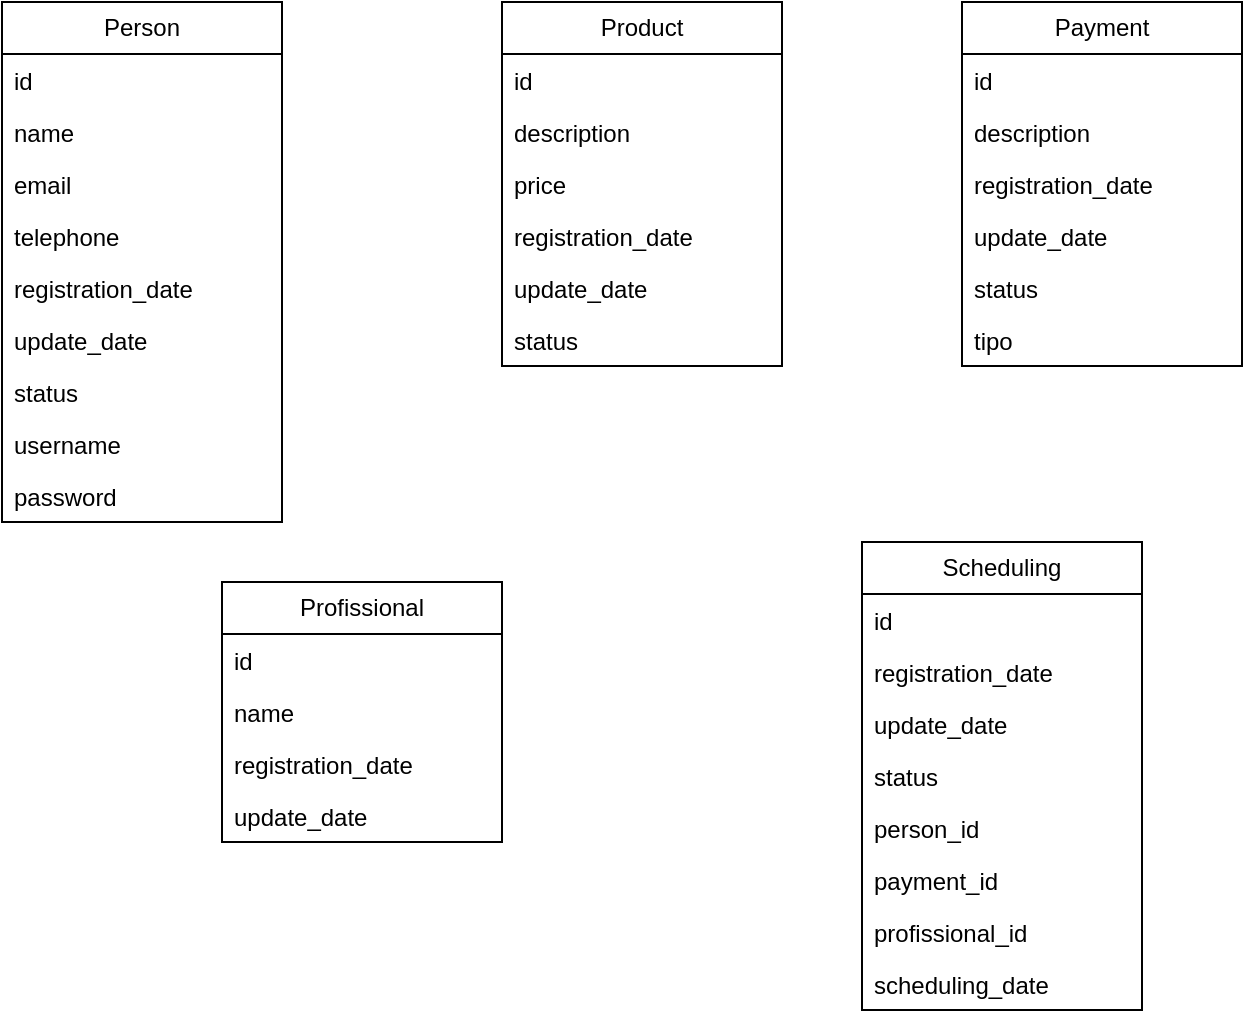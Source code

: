 <mxfile version="26.1.3">
  <diagram name="Página-1" id="Ypi8zajXE4CnerdbXZY2">
    <mxGraphModel dx="1674" dy="746" grid="1" gridSize="10" guides="1" tooltips="1" connect="1" arrows="1" fold="1" page="1" pageScale="1" pageWidth="827" pageHeight="1169" math="0" shadow="0">
      <root>
        <mxCell id="0" />
        <mxCell id="1" parent="0" />
        <mxCell id="1gxR2JI7KWspUDncfXjb-1" value="Person" style="swimlane;fontStyle=0;childLayout=stackLayout;horizontal=1;startSize=26;fillColor=none;horizontalStack=0;resizeParent=1;resizeParentMax=0;resizeLast=0;collapsible=1;marginBottom=0;whiteSpace=wrap;html=1;" vertex="1" parent="1">
          <mxGeometry x="130" y="30" width="140" height="260" as="geometry" />
        </mxCell>
        <mxCell id="1gxR2JI7KWspUDncfXjb-2" value="id" style="text;strokeColor=none;fillColor=none;align=left;verticalAlign=top;spacingLeft=4;spacingRight=4;overflow=hidden;rotatable=0;points=[[0,0.5],[1,0.5]];portConstraint=eastwest;whiteSpace=wrap;html=1;" vertex="1" parent="1gxR2JI7KWspUDncfXjb-1">
          <mxGeometry y="26" width="140" height="26" as="geometry" />
        </mxCell>
        <mxCell id="1gxR2JI7KWspUDncfXjb-3" value="name&lt;div&gt;&lt;br&gt;&lt;/div&gt;" style="text;strokeColor=none;fillColor=none;align=left;verticalAlign=top;spacingLeft=4;spacingRight=4;overflow=hidden;rotatable=0;points=[[0,0.5],[1,0.5]];portConstraint=eastwest;whiteSpace=wrap;html=1;" vertex="1" parent="1gxR2JI7KWspUDncfXjb-1">
          <mxGeometry y="52" width="140" height="26" as="geometry" />
        </mxCell>
        <mxCell id="1gxR2JI7KWspUDncfXjb-4" value="email&lt;div&gt;&lt;br&gt;&lt;/div&gt;" style="text;strokeColor=none;fillColor=none;align=left;verticalAlign=top;spacingLeft=4;spacingRight=4;overflow=hidden;rotatable=0;points=[[0,0.5],[1,0.5]];portConstraint=eastwest;whiteSpace=wrap;html=1;" vertex="1" parent="1gxR2JI7KWspUDncfXjb-1">
          <mxGeometry y="78" width="140" height="26" as="geometry" />
        </mxCell>
        <mxCell id="1gxR2JI7KWspUDncfXjb-5" value="&lt;div&gt;telephone&lt;/div&gt;" style="text;strokeColor=none;fillColor=none;align=left;verticalAlign=top;spacingLeft=4;spacingRight=4;overflow=hidden;rotatable=0;points=[[0,0.5],[1,0.5]];portConstraint=eastwest;whiteSpace=wrap;html=1;" vertex="1" parent="1gxR2JI7KWspUDncfXjb-1">
          <mxGeometry y="104" width="140" height="26" as="geometry" />
        </mxCell>
        <mxCell id="1gxR2JI7KWspUDncfXjb-6" value="&lt;div&gt;registration_date&lt;/div&gt;" style="text;strokeColor=none;fillColor=none;align=left;verticalAlign=top;spacingLeft=4;spacingRight=4;overflow=hidden;rotatable=0;points=[[0,0.5],[1,0.5]];portConstraint=eastwest;whiteSpace=wrap;html=1;" vertex="1" parent="1gxR2JI7KWspUDncfXjb-1">
          <mxGeometry y="130" width="140" height="26" as="geometry" />
        </mxCell>
        <mxCell id="1gxR2JI7KWspUDncfXjb-33" value="&lt;div&gt;update_date&lt;/div&gt;" style="text;strokeColor=none;fillColor=none;align=left;verticalAlign=top;spacingLeft=4;spacingRight=4;overflow=hidden;rotatable=0;points=[[0,0.5],[1,0.5]];portConstraint=eastwest;whiteSpace=wrap;html=1;" vertex="1" parent="1gxR2JI7KWspUDncfXjb-1">
          <mxGeometry y="156" width="140" height="26" as="geometry" />
        </mxCell>
        <mxCell id="1gxR2JI7KWspUDncfXjb-7" value="&lt;div&gt;status&lt;/div&gt;" style="text;strokeColor=none;fillColor=none;align=left;verticalAlign=top;spacingLeft=4;spacingRight=4;overflow=hidden;rotatable=0;points=[[0,0.5],[1,0.5]];portConstraint=eastwest;whiteSpace=wrap;html=1;" vertex="1" parent="1gxR2JI7KWspUDncfXjb-1">
          <mxGeometry y="182" width="140" height="26" as="geometry" />
        </mxCell>
        <mxCell id="1gxR2JI7KWspUDncfXjb-8" value="&lt;div&gt;username&lt;/div&gt;&lt;div&gt;&lt;br&gt;&lt;/div&gt;" style="text;strokeColor=none;fillColor=none;align=left;verticalAlign=top;spacingLeft=4;spacingRight=4;overflow=hidden;rotatable=0;points=[[0,0.5],[1,0.5]];portConstraint=eastwest;whiteSpace=wrap;html=1;" vertex="1" parent="1gxR2JI7KWspUDncfXjb-1">
          <mxGeometry y="208" width="140" height="26" as="geometry" />
        </mxCell>
        <mxCell id="1gxR2JI7KWspUDncfXjb-9" value="&lt;div&gt;password&lt;/div&gt;&lt;div&gt;&lt;br&gt;&lt;/div&gt;" style="text;strokeColor=none;fillColor=none;align=left;verticalAlign=top;spacingLeft=4;spacingRight=4;overflow=hidden;rotatable=0;points=[[0,0.5],[1,0.5]];portConstraint=eastwest;whiteSpace=wrap;html=1;" vertex="1" parent="1gxR2JI7KWspUDncfXjb-1">
          <mxGeometry y="234" width="140" height="26" as="geometry" />
        </mxCell>
        <mxCell id="1gxR2JI7KWspUDncfXjb-10" value="Product" style="swimlane;fontStyle=0;childLayout=stackLayout;horizontal=1;startSize=26;fillColor=none;horizontalStack=0;resizeParent=1;resizeParentMax=0;resizeLast=0;collapsible=1;marginBottom=0;whiteSpace=wrap;html=1;" vertex="1" parent="1">
          <mxGeometry x="380" y="30" width="140" height="182" as="geometry" />
        </mxCell>
        <mxCell id="1gxR2JI7KWspUDncfXjb-11" value="id" style="text;strokeColor=none;fillColor=none;align=left;verticalAlign=top;spacingLeft=4;spacingRight=4;overflow=hidden;rotatable=0;points=[[0,0.5],[1,0.5]];portConstraint=eastwest;whiteSpace=wrap;html=1;" vertex="1" parent="1gxR2JI7KWspUDncfXjb-10">
          <mxGeometry y="26" width="140" height="26" as="geometry" />
        </mxCell>
        <mxCell id="1gxR2JI7KWspUDncfXjb-12" value="&lt;div&gt;description&lt;/div&gt;" style="text;strokeColor=none;fillColor=none;align=left;verticalAlign=top;spacingLeft=4;spacingRight=4;overflow=hidden;rotatable=0;points=[[0,0.5],[1,0.5]];portConstraint=eastwest;whiteSpace=wrap;html=1;" vertex="1" parent="1gxR2JI7KWspUDncfXjb-10">
          <mxGeometry y="52" width="140" height="26" as="geometry" />
        </mxCell>
        <mxCell id="1gxR2JI7KWspUDncfXjb-13" value="&lt;div&gt;price&lt;/div&gt;" style="text;strokeColor=none;fillColor=none;align=left;verticalAlign=top;spacingLeft=4;spacingRight=4;overflow=hidden;rotatable=0;points=[[0,0.5],[1,0.5]];portConstraint=eastwest;whiteSpace=wrap;html=1;" vertex="1" parent="1gxR2JI7KWspUDncfXjb-10">
          <mxGeometry y="78" width="140" height="26" as="geometry" />
        </mxCell>
        <mxCell id="1gxR2JI7KWspUDncfXjb-14" value="&lt;div&gt;registration_date&lt;/div&gt;" style="text;strokeColor=none;fillColor=none;align=left;verticalAlign=top;spacingLeft=4;spacingRight=4;overflow=hidden;rotatable=0;points=[[0,0.5],[1,0.5]];portConstraint=eastwest;whiteSpace=wrap;html=1;" vertex="1" parent="1gxR2JI7KWspUDncfXjb-10">
          <mxGeometry y="104" width="140" height="26" as="geometry" />
        </mxCell>
        <mxCell id="1gxR2JI7KWspUDncfXjb-35" value="&lt;div&gt;update_date&lt;/div&gt;" style="text;strokeColor=none;fillColor=none;align=left;verticalAlign=top;spacingLeft=4;spacingRight=4;overflow=hidden;rotatable=0;points=[[0,0.5],[1,0.5]];portConstraint=eastwest;whiteSpace=wrap;html=1;" vertex="1" parent="1gxR2JI7KWspUDncfXjb-10">
          <mxGeometry y="130" width="140" height="26" as="geometry" />
        </mxCell>
        <mxCell id="1gxR2JI7KWspUDncfXjb-16" value="&lt;div&gt;status&lt;/div&gt;" style="text;strokeColor=none;fillColor=none;align=left;verticalAlign=top;spacingLeft=4;spacingRight=4;overflow=hidden;rotatable=0;points=[[0,0.5],[1,0.5]];portConstraint=eastwest;whiteSpace=wrap;html=1;" vertex="1" parent="1gxR2JI7KWspUDncfXjb-10">
          <mxGeometry y="156" width="140" height="26" as="geometry" />
        </mxCell>
        <mxCell id="1gxR2JI7KWspUDncfXjb-19" value="Payment" style="swimlane;fontStyle=0;childLayout=stackLayout;horizontal=1;startSize=26;fillColor=none;horizontalStack=0;resizeParent=1;resizeParentMax=0;resizeLast=0;collapsible=1;marginBottom=0;whiteSpace=wrap;html=1;" vertex="1" parent="1">
          <mxGeometry x="610" y="30" width="140" height="182" as="geometry" />
        </mxCell>
        <mxCell id="1gxR2JI7KWspUDncfXjb-20" value="id" style="text;strokeColor=none;fillColor=none;align=left;verticalAlign=top;spacingLeft=4;spacingRight=4;overflow=hidden;rotatable=0;points=[[0,0.5],[1,0.5]];portConstraint=eastwest;whiteSpace=wrap;html=1;" vertex="1" parent="1gxR2JI7KWspUDncfXjb-19">
          <mxGeometry y="26" width="140" height="26" as="geometry" />
        </mxCell>
        <mxCell id="1gxR2JI7KWspUDncfXjb-21" value="&lt;div&gt;description&lt;/div&gt;" style="text;strokeColor=none;fillColor=none;align=left;verticalAlign=top;spacingLeft=4;spacingRight=4;overflow=hidden;rotatable=0;points=[[0,0.5],[1,0.5]];portConstraint=eastwest;whiteSpace=wrap;html=1;" vertex="1" parent="1gxR2JI7KWspUDncfXjb-19">
          <mxGeometry y="52" width="140" height="26" as="geometry" />
        </mxCell>
        <mxCell id="1gxR2JI7KWspUDncfXjb-23" value="&lt;div&gt;registration_date&lt;/div&gt;" style="text;strokeColor=none;fillColor=none;align=left;verticalAlign=top;spacingLeft=4;spacingRight=4;overflow=hidden;rotatable=0;points=[[0,0.5],[1,0.5]];portConstraint=eastwest;whiteSpace=wrap;html=1;" vertex="1" parent="1gxR2JI7KWspUDncfXjb-19">
          <mxGeometry y="78" width="140" height="26" as="geometry" />
        </mxCell>
        <mxCell id="1gxR2JI7KWspUDncfXjb-37" value="&lt;div&gt;update_date&lt;/div&gt;" style="text;strokeColor=none;fillColor=none;align=left;verticalAlign=top;spacingLeft=4;spacingRight=4;overflow=hidden;rotatable=0;points=[[0,0.5],[1,0.5]];portConstraint=eastwest;whiteSpace=wrap;html=1;" vertex="1" parent="1gxR2JI7KWspUDncfXjb-19">
          <mxGeometry y="104" width="140" height="26" as="geometry" />
        </mxCell>
        <mxCell id="1gxR2JI7KWspUDncfXjb-24" value="&lt;div&gt;status&lt;/div&gt;" style="text;strokeColor=none;fillColor=none;align=left;verticalAlign=top;spacingLeft=4;spacingRight=4;overflow=hidden;rotatable=0;points=[[0,0.5],[1,0.5]];portConstraint=eastwest;whiteSpace=wrap;html=1;" vertex="1" parent="1gxR2JI7KWspUDncfXjb-19">
          <mxGeometry y="130" width="140" height="26" as="geometry" />
        </mxCell>
        <mxCell id="1gxR2JI7KWspUDncfXjb-25" value="&lt;div&gt;tipo&lt;/div&gt;&lt;div&gt;&lt;br&gt;&lt;/div&gt;" style="text;strokeColor=none;fillColor=none;align=left;verticalAlign=top;spacingLeft=4;spacingRight=4;overflow=hidden;rotatable=0;points=[[0,0.5],[1,0.5]];portConstraint=eastwest;whiteSpace=wrap;html=1;" vertex="1" parent="1gxR2JI7KWspUDncfXjb-19">
          <mxGeometry y="156" width="140" height="26" as="geometry" />
        </mxCell>
        <mxCell id="1gxR2JI7KWspUDncfXjb-26" value="Scheduling" style="swimlane;fontStyle=0;childLayout=stackLayout;horizontal=1;startSize=26;fillColor=none;horizontalStack=0;resizeParent=1;resizeParentMax=0;resizeLast=0;collapsible=1;marginBottom=0;whiteSpace=wrap;html=1;" vertex="1" parent="1">
          <mxGeometry x="560" y="300" width="140" height="234" as="geometry" />
        </mxCell>
        <mxCell id="1gxR2JI7KWspUDncfXjb-27" value="id" style="text;strokeColor=none;fillColor=none;align=left;verticalAlign=top;spacingLeft=4;spacingRight=4;overflow=hidden;rotatable=0;points=[[0,0.5],[1,0.5]];portConstraint=eastwest;whiteSpace=wrap;html=1;" vertex="1" parent="1gxR2JI7KWspUDncfXjb-26">
          <mxGeometry y="26" width="140" height="26" as="geometry" />
        </mxCell>
        <mxCell id="1gxR2JI7KWspUDncfXjb-28" value="registration_date" style="text;strokeColor=none;fillColor=none;align=left;verticalAlign=top;spacingLeft=4;spacingRight=4;overflow=hidden;rotatable=0;points=[[0,0.5],[1,0.5]];portConstraint=eastwest;whiteSpace=wrap;html=1;" vertex="1" parent="1gxR2JI7KWspUDncfXjb-26">
          <mxGeometry y="52" width="140" height="26" as="geometry" />
        </mxCell>
        <mxCell id="1gxR2JI7KWspUDncfXjb-39" value="update_date" style="text;strokeColor=none;fillColor=none;align=left;verticalAlign=top;spacingLeft=4;spacingRight=4;overflow=hidden;rotatable=0;points=[[0,0.5],[1,0.5]];portConstraint=eastwest;whiteSpace=wrap;html=1;" vertex="1" parent="1gxR2JI7KWspUDncfXjb-26">
          <mxGeometry y="78" width="140" height="26" as="geometry" />
        </mxCell>
        <mxCell id="1gxR2JI7KWspUDncfXjb-29" value="status" style="text;strokeColor=none;fillColor=none;align=left;verticalAlign=top;spacingLeft=4;spacingRight=4;overflow=hidden;rotatable=0;points=[[0,0.5],[1,0.5]];portConstraint=eastwest;whiteSpace=wrap;html=1;" vertex="1" parent="1gxR2JI7KWspUDncfXjb-26">
          <mxGeometry y="104" width="140" height="26" as="geometry" />
        </mxCell>
        <mxCell id="1gxR2JI7KWspUDncfXjb-30" value="person_id" style="text;strokeColor=none;fillColor=none;align=left;verticalAlign=top;spacingLeft=4;spacingRight=4;overflow=hidden;rotatable=0;points=[[0,0.5],[1,0.5]];portConstraint=eastwest;whiteSpace=wrap;html=1;" vertex="1" parent="1gxR2JI7KWspUDncfXjb-26">
          <mxGeometry y="130" width="140" height="26" as="geometry" />
        </mxCell>
        <mxCell id="1gxR2JI7KWspUDncfXjb-31" value="payment_id" style="text;strokeColor=none;fillColor=none;align=left;verticalAlign=top;spacingLeft=4;spacingRight=4;overflow=hidden;rotatable=0;points=[[0,0.5],[1,0.5]];portConstraint=eastwest;whiteSpace=wrap;html=1;" vertex="1" parent="1gxR2JI7KWspUDncfXjb-26">
          <mxGeometry y="156" width="140" height="26" as="geometry" />
        </mxCell>
        <mxCell id="1gxR2JI7KWspUDncfXjb-46" value="profissional_id" style="text;strokeColor=none;fillColor=none;align=left;verticalAlign=top;spacingLeft=4;spacingRight=4;overflow=hidden;rotatable=0;points=[[0,0.5],[1,0.5]];portConstraint=eastwest;whiteSpace=wrap;html=1;" vertex="1" parent="1gxR2JI7KWspUDncfXjb-26">
          <mxGeometry y="182" width="140" height="26" as="geometry" />
        </mxCell>
        <mxCell id="1gxR2JI7KWspUDncfXjb-32" value="scheduling_date" style="text;strokeColor=none;fillColor=none;align=left;verticalAlign=top;spacingLeft=4;spacingRight=4;overflow=hidden;rotatable=0;points=[[0,0.5],[1,0.5]];portConstraint=eastwest;whiteSpace=wrap;html=1;" vertex="1" parent="1gxR2JI7KWspUDncfXjb-26">
          <mxGeometry y="208" width="140" height="26" as="geometry" />
        </mxCell>
        <mxCell id="1gxR2JI7KWspUDncfXjb-40" value="Profissional" style="swimlane;fontStyle=0;childLayout=stackLayout;horizontal=1;startSize=26;fillColor=none;horizontalStack=0;resizeParent=1;resizeParentMax=0;resizeLast=0;collapsible=1;marginBottom=0;whiteSpace=wrap;html=1;" vertex="1" parent="1">
          <mxGeometry x="240" y="320" width="140" height="130" as="geometry" />
        </mxCell>
        <mxCell id="1gxR2JI7KWspUDncfXjb-41" value="id" style="text;strokeColor=none;fillColor=none;align=left;verticalAlign=top;spacingLeft=4;spacingRight=4;overflow=hidden;rotatable=0;points=[[0,0.5],[1,0.5]];portConstraint=eastwest;whiteSpace=wrap;html=1;" vertex="1" parent="1gxR2JI7KWspUDncfXjb-40">
          <mxGeometry y="26" width="140" height="26" as="geometry" />
        </mxCell>
        <mxCell id="1gxR2JI7KWspUDncfXjb-42" value="name" style="text;strokeColor=none;fillColor=none;align=left;verticalAlign=top;spacingLeft=4;spacingRight=4;overflow=hidden;rotatable=0;points=[[0,0.5],[1,0.5]];portConstraint=eastwest;whiteSpace=wrap;html=1;" vertex="1" parent="1gxR2JI7KWspUDncfXjb-40">
          <mxGeometry y="52" width="140" height="26" as="geometry" />
        </mxCell>
        <mxCell id="1gxR2JI7KWspUDncfXjb-44" value="registration_date" style="text;strokeColor=none;fillColor=none;align=left;verticalAlign=top;spacingLeft=4;spacingRight=4;overflow=hidden;rotatable=0;points=[[0,0.5],[1,0.5]];portConstraint=eastwest;whiteSpace=wrap;html=1;" vertex="1" parent="1gxR2JI7KWspUDncfXjb-40">
          <mxGeometry y="78" width="140" height="26" as="geometry" />
        </mxCell>
        <mxCell id="1gxR2JI7KWspUDncfXjb-45" value="update_date" style="text;strokeColor=none;fillColor=none;align=left;verticalAlign=top;spacingLeft=4;spacingRight=4;overflow=hidden;rotatable=0;points=[[0,0.5],[1,0.5]];portConstraint=eastwest;whiteSpace=wrap;html=1;" vertex="1" parent="1gxR2JI7KWspUDncfXjb-40">
          <mxGeometry y="104" width="140" height="26" as="geometry" />
        </mxCell>
      </root>
    </mxGraphModel>
  </diagram>
</mxfile>
